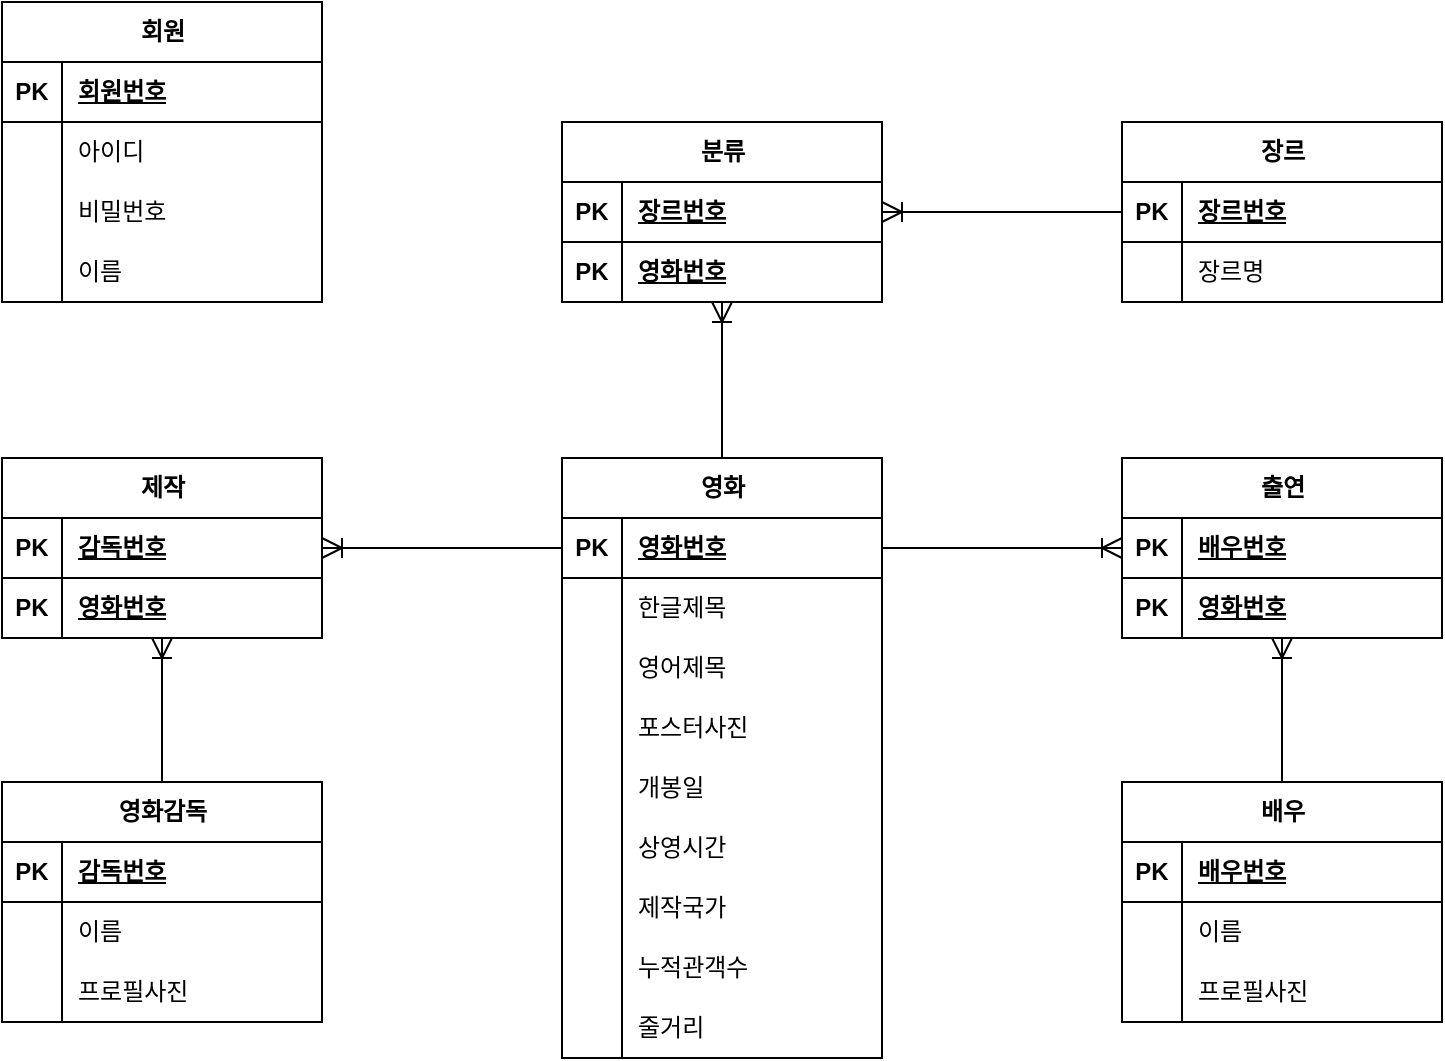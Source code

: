 <mxfile version="24.5.5" type="device" pages="2">
  <diagram id="R2lEEEUBdFMjLlhIrx00" name="Page-1">
    <mxGraphModel dx="838" dy="1966" grid="1" gridSize="10" guides="1" tooltips="1" connect="1" arrows="1" fold="1" page="1" pageScale="1" pageWidth="850" pageHeight="1100" math="0" shadow="0" extFonts="Permanent Marker^https://fonts.googleapis.com/css?family=Permanent+Marker">
      <root>
        <mxCell id="0" />
        <mxCell id="1" parent="0" />
        <mxCell id="YJxtZMr2XrXdFpJPMFJq-6" value="영화" style="shape=table;startSize=30;container=1;collapsible=1;childLayout=tableLayout;fixedRows=1;rowLines=0;fontStyle=1;align=center;resizeLast=1;html=1;" parent="1" vertex="1">
          <mxGeometry x="320" y="78" width="160" height="300" as="geometry" />
        </mxCell>
        <mxCell id="YJxtZMr2XrXdFpJPMFJq-7" value="" style="shape=tableRow;horizontal=0;startSize=0;swimlaneHead=0;swimlaneBody=0;fillColor=none;collapsible=0;dropTarget=0;points=[[0,0.5],[1,0.5]];portConstraint=eastwest;top=0;left=0;right=0;bottom=1;" parent="YJxtZMr2XrXdFpJPMFJq-6" vertex="1">
          <mxGeometry y="30" width="160" height="30" as="geometry" />
        </mxCell>
        <mxCell id="YJxtZMr2XrXdFpJPMFJq-8" value="PK" style="shape=partialRectangle;connectable=0;fillColor=none;top=0;left=0;bottom=0;right=0;fontStyle=1;overflow=hidden;whiteSpace=wrap;html=1;" parent="YJxtZMr2XrXdFpJPMFJq-7" vertex="1">
          <mxGeometry width="30" height="30" as="geometry">
            <mxRectangle width="30" height="30" as="alternateBounds" />
          </mxGeometry>
        </mxCell>
        <mxCell id="YJxtZMr2XrXdFpJPMFJq-9" value="영화번호" style="shape=partialRectangle;connectable=0;fillColor=none;top=0;left=0;bottom=0;right=0;align=left;spacingLeft=6;fontStyle=5;overflow=hidden;whiteSpace=wrap;html=1;" parent="YJxtZMr2XrXdFpJPMFJq-7" vertex="1">
          <mxGeometry x="30" width="130" height="30" as="geometry">
            <mxRectangle width="130" height="30" as="alternateBounds" />
          </mxGeometry>
        </mxCell>
        <mxCell id="YJxtZMr2XrXdFpJPMFJq-10" value="" style="shape=tableRow;horizontal=0;startSize=0;swimlaneHead=0;swimlaneBody=0;fillColor=none;collapsible=0;dropTarget=0;points=[[0,0.5],[1,0.5]];portConstraint=eastwest;top=0;left=0;right=0;bottom=0;" parent="YJxtZMr2XrXdFpJPMFJq-6" vertex="1">
          <mxGeometry y="60" width="160" height="30" as="geometry" />
        </mxCell>
        <mxCell id="YJxtZMr2XrXdFpJPMFJq-11" value="" style="shape=partialRectangle;connectable=0;fillColor=none;top=0;left=0;bottom=0;right=0;editable=1;overflow=hidden;whiteSpace=wrap;html=1;" parent="YJxtZMr2XrXdFpJPMFJq-10" vertex="1">
          <mxGeometry width="30" height="30" as="geometry">
            <mxRectangle width="30" height="30" as="alternateBounds" />
          </mxGeometry>
        </mxCell>
        <mxCell id="YJxtZMr2XrXdFpJPMFJq-12" value="한글제목" style="shape=partialRectangle;connectable=0;fillColor=none;top=0;left=0;bottom=0;right=0;align=left;spacingLeft=6;overflow=hidden;whiteSpace=wrap;html=1;" parent="YJxtZMr2XrXdFpJPMFJq-10" vertex="1">
          <mxGeometry x="30" width="130" height="30" as="geometry">
            <mxRectangle width="130" height="30" as="alternateBounds" />
          </mxGeometry>
        </mxCell>
        <mxCell id="YJxtZMr2XrXdFpJPMFJq-13" value="" style="shape=tableRow;horizontal=0;startSize=0;swimlaneHead=0;swimlaneBody=0;fillColor=none;collapsible=0;dropTarget=0;points=[[0,0.5],[1,0.5]];portConstraint=eastwest;top=0;left=0;right=0;bottom=0;" parent="YJxtZMr2XrXdFpJPMFJq-6" vertex="1">
          <mxGeometry y="90" width="160" height="30" as="geometry" />
        </mxCell>
        <mxCell id="YJxtZMr2XrXdFpJPMFJq-14" value="&lt;span style=&quot;white-space: pre;&quot;&gt;&#x9;&lt;/span&gt;" style="shape=partialRectangle;connectable=0;fillColor=none;top=0;left=0;bottom=0;right=0;editable=1;overflow=hidden;whiteSpace=wrap;html=1;" parent="YJxtZMr2XrXdFpJPMFJq-13" vertex="1">
          <mxGeometry width="30" height="30" as="geometry">
            <mxRectangle width="30" height="30" as="alternateBounds" />
          </mxGeometry>
        </mxCell>
        <mxCell id="YJxtZMr2XrXdFpJPMFJq-15" value="영어제목" style="shape=partialRectangle;connectable=0;fillColor=none;top=0;left=0;bottom=0;right=0;align=left;spacingLeft=6;overflow=hidden;whiteSpace=wrap;html=1;" parent="YJxtZMr2XrXdFpJPMFJq-13" vertex="1">
          <mxGeometry x="30" width="130" height="30" as="geometry">
            <mxRectangle width="130" height="30" as="alternateBounds" />
          </mxGeometry>
        </mxCell>
        <mxCell id="YJxtZMr2XrXdFpJPMFJq-16" value="" style="shape=tableRow;horizontal=0;startSize=0;swimlaneHead=0;swimlaneBody=0;fillColor=none;collapsible=0;dropTarget=0;points=[[0,0.5],[1,0.5]];portConstraint=eastwest;top=0;left=0;right=0;bottom=0;" parent="YJxtZMr2XrXdFpJPMFJq-6" vertex="1">
          <mxGeometry y="120" width="160" height="30" as="geometry" />
        </mxCell>
        <mxCell id="YJxtZMr2XrXdFpJPMFJq-17" value="" style="shape=partialRectangle;connectable=0;fillColor=none;top=0;left=0;bottom=0;right=0;editable=1;overflow=hidden;whiteSpace=wrap;html=1;" parent="YJxtZMr2XrXdFpJPMFJq-16" vertex="1">
          <mxGeometry width="30" height="30" as="geometry">
            <mxRectangle width="30" height="30" as="alternateBounds" />
          </mxGeometry>
        </mxCell>
        <mxCell id="YJxtZMr2XrXdFpJPMFJq-18" value="포스터사진" style="shape=partialRectangle;connectable=0;fillColor=none;top=0;left=0;bottom=0;right=0;align=left;spacingLeft=6;overflow=hidden;whiteSpace=wrap;html=1;" parent="YJxtZMr2XrXdFpJPMFJq-16" vertex="1">
          <mxGeometry x="30" width="130" height="30" as="geometry">
            <mxRectangle width="130" height="30" as="alternateBounds" />
          </mxGeometry>
        </mxCell>
        <mxCell id="YJxtZMr2XrXdFpJPMFJq-37" value="" style="shape=tableRow;horizontal=0;startSize=0;swimlaneHead=0;swimlaneBody=0;fillColor=none;collapsible=0;dropTarget=0;points=[[0,0.5],[1,0.5]];portConstraint=eastwest;top=0;left=0;right=0;bottom=0;" parent="YJxtZMr2XrXdFpJPMFJq-6" vertex="1">
          <mxGeometry y="150" width="160" height="30" as="geometry" />
        </mxCell>
        <mxCell id="YJxtZMr2XrXdFpJPMFJq-38" value="" style="shape=partialRectangle;connectable=0;fillColor=none;top=0;left=0;bottom=0;right=0;editable=1;overflow=hidden;whiteSpace=wrap;html=1;" parent="YJxtZMr2XrXdFpJPMFJq-37" vertex="1">
          <mxGeometry width="30" height="30" as="geometry">
            <mxRectangle width="30" height="30" as="alternateBounds" />
          </mxGeometry>
        </mxCell>
        <mxCell id="YJxtZMr2XrXdFpJPMFJq-39" value="개봉일" style="shape=partialRectangle;connectable=0;fillColor=none;top=0;left=0;bottom=0;right=0;align=left;spacingLeft=6;overflow=hidden;whiteSpace=wrap;html=1;" parent="YJxtZMr2XrXdFpJPMFJq-37" vertex="1">
          <mxGeometry x="30" width="130" height="30" as="geometry">
            <mxRectangle width="130" height="30" as="alternateBounds" />
          </mxGeometry>
        </mxCell>
        <mxCell id="YJxtZMr2XrXdFpJPMFJq-40" value="" style="shape=tableRow;horizontal=0;startSize=0;swimlaneHead=0;swimlaneBody=0;fillColor=none;collapsible=0;dropTarget=0;points=[[0,0.5],[1,0.5]];portConstraint=eastwest;top=0;left=0;right=0;bottom=0;" parent="YJxtZMr2XrXdFpJPMFJq-6" vertex="1">
          <mxGeometry y="180" width="160" height="30" as="geometry" />
        </mxCell>
        <mxCell id="YJxtZMr2XrXdFpJPMFJq-41" value="" style="shape=partialRectangle;connectable=0;fillColor=none;top=0;left=0;bottom=0;right=0;editable=1;overflow=hidden;whiteSpace=wrap;html=1;" parent="YJxtZMr2XrXdFpJPMFJq-40" vertex="1">
          <mxGeometry width="30" height="30" as="geometry">
            <mxRectangle width="30" height="30" as="alternateBounds" />
          </mxGeometry>
        </mxCell>
        <mxCell id="YJxtZMr2XrXdFpJPMFJq-42" value="상영시간" style="shape=partialRectangle;connectable=0;fillColor=none;top=0;left=0;bottom=0;right=0;align=left;spacingLeft=6;overflow=hidden;whiteSpace=wrap;html=1;" parent="YJxtZMr2XrXdFpJPMFJq-40" vertex="1">
          <mxGeometry x="30" width="130" height="30" as="geometry">
            <mxRectangle width="130" height="30" as="alternateBounds" />
          </mxGeometry>
        </mxCell>
        <mxCell id="YJxtZMr2XrXdFpJPMFJq-43" value="" style="shape=tableRow;horizontal=0;startSize=0;swimlaneHead=0;swimlaneBody=0;fillColor=none;collapsible=0;dropTarget=0;points=[[0,0.5],[1,0.5]];portConstraint=eastwest;top=0;left=0;right=0;bottom=0;" parent="YJxtZMr2XrXdFpJPMFJq-6" vertex="1">
          <mxGeometry y="210" width="160" height="30" as="geometry" />
        </mxCell>
        <mxCell id="YJxtZMr2XrXdFpJPMFJq-44" value="" style="shape=partialRectangle;connectable=0;fillColor=none;top=0;left=0;bottom=0;right=0;editable=1;overflow=hidden;whiteSpace=wrap;html=1;" parent="YJxtZMr2XrXdFpJPMFJq-43" vertex="1">
          <mxGeometry width="30" height="30" as="geometry">
            <mxRectangle width="30" height="30" as="alternateBounds" />
          </mxGeometry>
        </mxCell>
        <mxCell id="YJxtZMr2XrXdFpJPMFJq-45" value="제작국가" style="shape=partialRectangle;connectable=0;fillColor=none;top=0;left=0;bottom=0;right=0;align=left;spacingLeft=6;overflow=hidden;whiteSpace=wrap;html=1;" parent="YJxtZMr2XrXdFpJPMFJq-43" vertex="1">
          <mxGeometry x="30" width="130" height="30" as="geometry">
            <mxRectangle width="130" height="30" as="alternateBounds" />
          </mxGeometry>
        </mxCell>
        <mxCell id="YJxtZMr2XrXdFpJPMFJq-46" value="" style="shape=tableRow;horizontal=0;startSize=0;swimlaneHead=0;swimlaneBody=0;fillColor=none;collapsible=0;dropTarget=0;points=[[0,0.5],[1,0.5]];portConstraint=eastwest;top=0;left=0;right=0;bottom=0;" parent="YJxtZMr2XrXdFpJPMFJq-6" vertex="1">
          <mxGeometry y="240" width="160" height="30" as="geometry" />
        </mxCell>
        <mxCell id="YJxtZMr2XrXdFpJPMFJq-47" value="" style="shape=partialRectangle;connectable=0;fillColor=none;top=0;left=0;bottom=0;right=0;editable=1;overflow=hidden;whiteSpace=wrap;html=1;" parent="YJxtZMr2XrXdFpJPMFJq-46" vertex="1">
          <mxGeometry width="30" height="30" as="geometry">
            <mxRectangle width="30" height="30" as="alternateBounds" />
          </mxGeometry>
        </mxCell>
        <mxCell id="YJxtZMr2XrXdFpJPMFJq-48" value="누적관객수" style="shape=partialRectangle;connectable=0;fillColor=none;top=0;left=0;bottom=0;right=0;align=left;spacingLeft=6;overflow=hidden;whiteSpace=wrap;html=1;" parent="YJxtZMr2XrXdFpJPMFJq-46" vertex="1">
          <mxGeometry x="30" width="130" height="30" as="geometry">
            <mxRectangle width="130" height="30" as="alternateBounds" />
          </mxGeometry>
        </mxCell>
        <mxCell id="YJxtZMr2XrXdFpJPMFJq-49" value="" style="shape=tableRow;horizontal=0;startSize=0;swimlaneHead=0;swimlaneBody=0;fillColor=none;collapsible=0;dropTarget=0;points=[[0,0.5],[1,0.5]];portConstraint=eastwest;top=0;left=0;right=0;bottom=0;" parent="YJxtZMr2XrXdFpJPMFJq-6" vertex="1">
          <mxGeometry y="270" width="160" height="30" as="geometry" />
        </mxCell>
        <mxCell id="YJxtZMr2XrXdFpJPMFJq-50" value="" style="shape=partialRectangle;connectable=0;fillColor=none;top=0;left=0;bottom=0;right=0;editable=1;overflow=hidden;whiteSpace=wrap;html=1;" parent="YJxtZMr2XrXdFpJPMFJq-49" vertex="1">
          <mxGeometry width="30" height="30" as="geometry">
            <mxRectangle width="30" height="30" as="alternateBounds" />
          </mxGeometry>
        </mxCell>
        <mxCell id="YJxtZMr2XrXdFpJPMFJq-51" value="줄거리" style="shape=partialRectangle;connectable=0;fillColor=none;top=0;left=0;bottom=0;right=0;align=left;spacingLeft=6;overflow=hidden;whiteSpace=wrap;html=1;" parent="YJxtZMr2XrXdFpJPMFJq-49" vertex="1">
          <mxGeometry x="30" width="130" height="30" as="geometry">
            <mxRectangle width="130" height="30" as="alternateBounds" />
          </mxGeometry>
        </mxCell>
        <mxCell id="YJxtZMr2XrXdFpJPMFJq-52" value="배우" style="shape=table;startSize=30;container=1;collapsible=1;childLayout=tableLayout;fixedRows=1;rowLines=0;fontStyle=1;align=center;resizeLast=1;html=1;" parent="1" vertex="1">
          <mxGeometry x="600" y="240" width="160" height="120" as="geometry" />
        </mxCell>
        <mxCell id="YJxtZMr2XrXdFpJPMFJq-53" value="" style="shape=tableRow;horizontal=0;startSize=0;swimlaneHead=0;swimlaneBody=0;fillColor=none;collapsible=0;dropTarget=0;points=[[0,0.5],[1,0.5]];portConstraint=eastwest;top=0;left=0;right=0;bottom=1;" parent="YJxtZMr2XrXdFpJPMFJq-52" vertex="1">
          <mxGeometry y="30" width="160" height="30" as="geometry" />
        </mxCell>
        <mxCell id="YJxtZMr2XrXdFpJPMFJq-54" value="PK" style="shape=partialRectangle;connectable=0;fillColor=none;top=0;left=0;bottom=0;right=0;fontStyle=1;overflow=hidden;whiteSpace=wrap;html=1;" parent="YJxtZMr2XrXdFpJPMFJq-53" vertex="1">
          <mxGeometry width="30" height="30" as="geometry">
            <mxRectangle width="30" height="30" as="alternateBounds" />
          </mxGeometry>
        </mxCell>
        <mxCell id="YJxtZMr2XrXdFpJPMFJq-55" value="배우번호" style="shape=partialRectangle;connectable=0;fillColor=none;top=0;left=0;bottom=0;right=0;align=left;spacingLeft=6;fontStyle=5;overflow=hidden;whiteSpace=wrap;html=1;" parent="YJxtZMr2XrXdFpJPMFJq-53" vertex="1">
          <mxGeometry x="30" width="130" height="30" as="geometry">
            <mxRectangle width="130" height="30" as="alternateBounds" />
          </mxGeometry>
        </mxCell>
        <mxCell id="YJxtZMr2XrXdFpJPMFJq-56" value="" style="shape=tableRow;horizontal=0;startSize=0;swimlaneHead=0;swimlaneBody=0;fillColor=none;collapsible=0;dropTarget=0;points=[[0,0.5],[1,0.5]];portConstraint=eastwest;top=0;left=0;right=0;bottom=0;" parent="YJxtZMr2XrXdFpJPMFJq-52" vertex="1">
          <mxGeometry y="60" width="160" height="30" as="geometry" />
        </mxCell>
        <mxCell id="YJxtZMr2XrXdFpJPMFJq-57" value="" style="shape=partialRectangle;connectable=0;fillColor=none;top=0;left=0;bottom=0;right=0;editable=1;overflow=hidden;whiteSpace=wrap;html=1;" parent="YJxtZMr2XrXdFpJPMFJq-56" vertex="1">
          <mxGeometry width="30" height="30" as="geometry">
            <mxRectangle width="30" height="30" as="alternateBounds" />
          </mxGeometry>
        </mxCell>
        <mxCell id="YJxtZMr2XrXdFpJPMFJq-58" value="이름" style="shape=partialRectangle;connectable=0;fillColor=none;top=0;left=0;bottom=0;right=0;align=left;spacingLeft=6;overflow=hidden;whiteSpace=wrap;html=1;" parent="YJxtZMr2XrXdFpJPMFJq-56" vertex="1">
          <mxGeometry x="30" width="130" height="30" as="geometry">
            <mxRectangle width="130" height="30" as="alternateBounds" />
          </mxGeometry>
        </mxCell>
        <mxCell id="YJxtZMr2XrXdFpJPMFJq-59" value="" style="shape=tableRow;horizontal=0;startSize=0;swimlaneHead=0;swimlaneBody=0;fillColor=none;collapsible=0;dropTarget=0;points=[[0,0.5],[1,0.5]];portConstraint=eastwest;top=0;left=0;right=0;bottom=0;" parent="YJxtZMr2XrXdFpJPMFJq-52" vertex="1">
          <mxGeometry y="90" width="160" height="30" as="geometry" />
        </mxCell>
        <mxCell id="YJxtZMr2XrXdFpJPMFJq-60" value="" style="shape=partialRectangle;connectable=0;fillColor=none;top=0;left=0;bottom=0;right=0;editable=1;overflow=hidden;whiteSpace=wrap;html=1;" parent="YJxtZMr2XrXdFpJPMFJq-59" vertex="1">
          <mxGeometry width="30" height="30" as="geometry">
            <mxRectangle width="30" height="30" as="alternateBounds" />
          </mxGeometry>
        </mxCell>
        <mxCell id="YJxtZMr2XrXdFpJPMFJq-61" value="프로필사진" style="shape=partialRectangle;connectable=0;fillColor=none;top=0;left=0;bottom=0;right=0;align=left;spacingLeft=6;overflow=hidden;whiteSpace=wrap;html=1;" parent="YJxtZMr2XrXdFpJPMFJq-59" vertex="1">
          <mxGeometry x="30" width="130" height="30" as="geometry">
            <mxRectangle width="130" height="30" as="alternateBounds" />
          </mxGeometry>
        </mxCell>
        <mxCell id="YJxtZMr2XrXdFpJPMFJq-65" value="영화감독" style="shape=table;startSize=30;container=1;collapsible=1;childLayout=tableLayout;fixedRows=1;rowLines=0;fontStyle=1;align=center;resizeLast=1;html=1;" parent="1" vertex="1">
          <mxGeometry x="40" y="240" width="160" height="120" as="geometry" />
        </mxCell>
        <mxCell id="YJxtZMr2XrXdFpJPMFJq-66" value="" style="shape=tableRow;horizontal=0;startSize=0;swimlaneHead=0;swimlaneBody=0;fillColor=none;collapsible=0;dropTarget=0;points=[[0,0.5],[1,0.5]];portConstraint=eastwest;top=0;left=0;right=0;bottom=1;" parent="YJxtZMr2XrXdFpJPMFJq-65" vertex="1">
          <mxGeometry y="30" width="160" height="30" as="geometry" />
        </mxCell>
        <mxCell id="YJxtZMr2XrXdFpJPMFJq-67" value="PK" style="shape=partialRectangle;connectable=0;fillColor=none;top=0;left=0;bottom=0;right=0;fontStyle=1;overflow=hidden;whiteSpace=wrap;html=1;" parent="YJxtZMr2XrXdFpJPMFJq-66" vertex="1">
          <mxGeometry width="30" height="30" as="geometry">
            <mxRectangle width="30" height="30" as="alternateBounds" />
          </mxGeometry>
        </mxCell>
        <mxCell id="YJxtZMr2XrXdFpJPMFJq-68" value="감독번호" style="shape=partialRectangle;connectable=0;fillColor=none;top=0;left=0;bottom=0;right=0;align=left;spacingLeft=6;fontStyle=5;overflow=hidden;whiteSpace=wrap;html=1;" parent="YJxtZMr2XrXdFpJPMFJq-66" vertex="1">
          <mxGeometry x="30" width="130" height="30" as="geometry">
            <mxRectangle width="130" height="30" as="alternateBounds" />
          </mxGeometry>
        </mxCell>
        <mxCell id="YJxtZMr2XrXdFpJPMFJq-69" value="" style="shape=tableRow;horizontal=0;startSize=0;swimlaneHead=0;swimlaneBody=0;fillColor=none;collapsible=0;dropTarget=0;points=[[0,0.5],[1,0.5]];portConstraint=eastwest;top=0;left=0;right=0;bottom=0;" parent="YJxtZMr2XrXdFpJPMFJq-65" vertex="1">
          <mxGeometry y="60" width="160" height="30" as="geometry" />
        </mxCell>
        <mxCell id="YJxtZMr2XrXdFpJPMFJq-70" value="" style="shape=partialRectangle;connectable=0;fillColor=none;top=0;left=0;bottom=0;right=0;editable=1;overflow=hidden;whiteSpace=wrap;html=1;" parent="YJxtZMr2XrXdFpJPMFJq-69" vertex="1">
          <mxGeometry width="30" height="30" as="geometry">
            <mxRectangle width="30" height="30" as="alternateBounds" />
          </mxGeometry>
        </mxCell>
        <mxCell id="YJxtZMr2XrXdFpJPMFJq-71" value="이름" style="shape=partialRectangle;connectable=0;fillColor=none;top=0;left=0;bottom=0;right=0;align=left;spacingLeft=6;overflow=hidden;whiteSpace=wrap;html=1;" parent="YJxtZMr2XrXdFpJPMFJq-69" vertex="1">
          <mxGeometry x="30" width="130" height="30" as="geometry">
            <mxRectangle width="130" height="30" as="alternateBounds" />
          </mxGeometry>
        </mxCell>
        <mxCell id="YJxtZMr2XrXdFpJPMFJq-72" value="" style="shape=tableRow;horizontal=0;startSize=0;swimlaneHead=0;swimlaneBody=0;fillColor=none;collapsible=0;dropTarget=0;points=[[0,0.5],[1,0.5]];portConstraint=eastwest;top=0;left=0;right=0;bottom=0;" parent="YJxtZMr2XrXdFpJPMFJq-65" vertex="1">
          <mxGeometry y="90" width="160" height="30" as="geometry" />
        </mxCell>
        <mxCell id="YJxtZMr2XrXdFpJPMFJq-73" value="" style="shape=partialRectangle;connectable=0;fillColor=none;top=0;left=0;bottom=0;right=0;editable=1;overflow=hidden;whiteSpace=wrap;html=1;" parent="YJxtZMr2XrXdFpJPMFJq-72" vertex="1">
          <mxGeometry width="30" height="30" as="geometry">
            <mxRectangle width="30" height="30" as="alternateBounds" />
          </mxGeometry>
        </mxCell>
        <mxCell id="YJxtZMr2XrXdFpJPMFJq-74" value="프로필사진" style="shape=partialRectangle;connectable=0;fillColor=none;top=0;left=0;bottom=0;right=0;align=left;spacingLeft=6;overflow=hidden;whiteSpace=wrap;html=1;" parent="YJxtZMr2XrXdFpJPMFJq-72" vertex="1">
          <mxGeometry x="30" width="130" height="30" as="geometry">
            <mxRectangle width="130" height="30" as="alternateBounds" />
          </mxGeometry>
        </mxCell>
        <mxCell id="YJxtZMr2XrXdFpJPMFJq-78" value="회원" style="shape=table;startSize=30;container=1;collapsible=1;childLayout=tableLayout;fixedRows=1;rowLines=0;fontStyle=1;align=center;resizeLast=1;html=1;" parent="1" vertex="1">
          <mxGeometry x="40" y="-150" width="160" height="150" as="geometry" />
        </mxCell>
        <mxCell id="YJxtZMr2XrXdFpJPMFJq-79" value="" style="shape=tableRow;horizontal=0;startSize=0;swimlaneHead=0;swimlaneBody=0;fillColor=none;collapsible=0;dropTarget=0;points=[[0,0.5],[1,0.5]];portConstraint=eastwest;top=0;left=0;right=0;bottom=1;" parent="YJxtZMr2XrXdFpJPMFJq-78" vertex="1">
          <mxGeometry y="30" width="160" height="30" as="geometry" />
        </mxCell>
        <mxCell id="YJxtZMr2XrXdFpJPMFJq-80" value="PK" style="shape=partialRectangle;connectable=0;fillColor=none;top=0;left=0;bottom=0;right=0;fontStyle=1;overflow=hidden;whiteSpace=wrap;html=1;" parent="YJxtZMr2XrXdFpJPMFJq-79" vertex="1">
          <mxGeometry width="30" height="30" as="geometry">
            <mxRectangle width="30" height="30" as="alternateBounds" />
          </mxGeometry>
        </mxCell>
        <mxCell id="YJxtZMr2XrXdFpJPMFJq-81" value="회원번호" style="shape=partialRectangle;connectable=0;fillColor=none;top=0;left=0;bottom=0;right=0;align=left;spacingLeft=6;fontStyle=5;overflow=hidden;whiteSpace=wrap;html=1;" parent="YJxtZMr2XrXdFpJPMFJq-79" vertex="1">
          <mxGeometry x="30" width="130" height="30" as="geometry">
            <mxRectangle width="130" height="30" as="alternateBounds" />
          </mxGeometry>
        </mxCell>
        <mxCell id="YJxtZMr2XrXdFpJPMFJq-82" value="" style="shape=tableRow;horizontal=0;startSize=0;swimlaneHead=0;swimlaneBody=0;fillColor=none;collapsible=0;dropTarget=0;points=[[0,0.5],[1,0.5]];portConstraint=eastwest;top=0;left=0;right=0;bottom=0;" parent="YJxtZMr2XrXdFpJPMFJq-78" vertex="1">
          <mxGeometry y="60" width="160" height="30" as="geometry" />
        </mxCell>
        <mxCell id="YJxtZMr2XrXdFpJPMFJq-83" value="" style="shape=partialRectangle;connectable=0;fillColor=none;top=0;left=0;bottom=0;right=0;editable=1;overflow=hidden;whiteSpace=wrap;html=1;" parent="YJxtZMr2XrXdFpJPMFJq-82" vertex="1">
          <mxGeometry width="30" height="30" as="geometry">
            <mxRectangle width="30" height="30" as="alternateBounds" />
          </mxGeometry>
        </mxCell>
        <mxCell id="YJxtZMr2XrXdFpJPMFJq-84" value="아이디" style="shape=partialRectangle;connectable=0;fillColor=none;top=0;left=0;bottom=0;right=0;align=left;spacingLeft=6;overflow=hidden;whiteSpace=wrap;html=1;" parent="YJxtZMr2XrXdFpJPMFJq-82" vertex="1">
          <mxGeometry x="30" width="130" height="30" as="geometry">
            <mxRectangle width="130" height="30" as="alternateBounds" />
          </mxGeometry>
        </mxCell>
        <mxCell id="YJxtZMr2XrXdFpJPMFJq-85" value="" style="shape=tableRow;horizontal=0;startSize=0;swimlaneHead=0;swimlaneBody=0;fillColor=none;collapsible=0;dropTarget=0;points=[[0,0.5],[1,0.5]];portConstraint=eastwest;top=0;left=0;right=0;bottom=0;" parent="YJxtZMr2XrXdFpJPMFJq-78" vertex="1">
          <mxGeometry y="90" width="160" height="30" as="geometry" />
        </mxCell>
        <mxCell id="YJxtZMr2XrXdFpJPMFJq-86" value="" style="shape=partialRectangle;connectable=0;fillColor=none;top=0;left=0;bottom=0;right=0;editable=1;overflow=hidden;whiteSpace=wrap;html=1;" parent="YJxtZMr2XrXdFpJPMFJq-85" vertex="1">
          <mxGeometry width="30" height="30" as="geometry">
            <mxRectangle width="30" height="30" as="alternateBounds" />
          </mxGeometry>
        </mxCell>
        <mxCell id="YJxtZMr2XrXdFpJPMFJq-87" value="비밀번호" style="shape=partialRectangle;connectable=0;fillColor=none;top=0;left=0;bottom=0;right=0;align=left;spacingLeft=6;overflow=hidden;whiteSpace=wrap;html=1;" parent="YJxtZMr2XrXdFpJPMFJq-85" vertex="1">
          <mxGeometry x="30" width="130" height="30" as="geometry">
            <mxRectangle width="130" height="30" as="alternateBounds" />
          </mxGeometry>
        </mxCell>
        <mxCell id="YJxtZMr2XrXdFpJPMFJq-88" value="" style="shape=tableRow;horizontal=0;startSize=0;swimlaneHead=0;swimlaneBody=0;fillColor=none;collapsible=0;dropTarget=0;points=[[0,0.5],[1,0.5]];portConstraint=eastwest;top=0;left=0;right=0;bottom=0;" parent="YJxtZMr2XrXdFpJPMFJq-78" vertex="1">
          <mxGeometry y="120" width="160" height="30" as="geometry" />
        </mxCell>
        <mxCell id="YJxtZMr2XrXdFpJPMFJq-89" value="" style="shape=partialRectangle;connectable=0;fillColor=none;top=0;left=0;bottom=0;right=0;editable=1;overflow=hidden;whiteSpace=wrap;html=1;" parent="YJxtZMr2XrXdFpJPMFJq-88" vertex="1">
          <mxGeometry width="30" height="30" as="geometry">
            <mxRectangle width="30" height="30" as="alternateBounds" />
          </mxGeometry>
        </mxCell>
        <mxCell id="YJxtZMr2XrXdFpJPMFJq-90" value="이름" style="shape=partialRectangle;connectable=0;fillColor=none;top=0;left=0;bottom=0;right=0;align=left;spacingLeft=6;overflow=hidden;whiteSpace=wrap;html=1;" parent="YJxtZMr2XrXdFpJPMFJq-88" vertex="1">
          <mxGeometry x="30" width="130" height="30" as="geometry">
            <mxRectangle width="130" height="30" as="alternateBounds" />
          </mxGeometry>
        </mxCell>
        <mxCell id="YJxtZMr2XrXdFpJPMFJq-92" value="제작" style="shape=table;startSize=30;container=1;collapsible=1;childLayout=tableLayout;fixedRows=1;rowLines=0;fontStyle=1;align=center;resizeLast=1;html=1;" parent="1" vertex="1">
          <mxGeometry x="40" y="78" width="160" height="90" as="geometry" />
        </mxCell>
        <mxCell id="YJxtZMr2XrXdFpJPMFJq-93" value="" style="shape=tableRow;horizontal=0;startSize=0;swimlaneHead=0;swimlaneBody=0;fillColor=none;collapsible=0;dropTarget=0;points=[[0,0.5],[1,0.5]];portConstraint=eastwest;top=0;left=0;right=0;bottom=1;" parent="YJxtZMr2XrXdFpJPMFJq-92" vertex="1">
          <mxGeometry y="30" width="160" height="30" as="geometry" />
        </mxCell>
        <mxCell id="YJxtZMr2XrXdFpJPMFJq-94" value="PK" style="shape=partialRectangle;connectable=0;fillColor=none;top=0;left=0;bottom=0;right=0;fontStyle=1;overflow=hidden;whiteSpace=wrap;html=1;" parent="YJxtZMr2XrXdFpJPMFJq-93" vertex="1">
          <mxGeometry width="30" height="30" as="geometry">
            <mxRectangle width="30" height="30" as="alternateBounds" />
          </mxGeometry>
        </mxCell>
        <mxCell id="YJxtZMr2XrXdFpJPMFJq-95" value="감독번호" style="shape=partialRectangle;connectable=0;fillColor=none;top=0;left=0;bottom=0;right=0;align=left;spacingLeft=6;fontStyle=5;overflow=hidden;whiteSpace=wrap;html=1;" parent="YJxtZMr2XrXdFpJPMFJq-93" vertex="1">
          <mxGeometry x="30" width="130" height="30" as="geometry">
            <mxRectangle width="130" height="30" as="alternateBounds" />
          </mxGeometry>
        </mxCell>
        <mxCell id="YJxtZMr2XrXdFpJPMFJq-108" value="" style="shape=tableRow;horizontal=0;startSize=0;swimlaneHead=0;swimlaneBody=0;fillColor=none;collapsible=0;dropTarget=0;points=[[0,0.5],[1,0.5]];portConstraint=eastwest;top=0;left=0;right=0;bottom=1;" parent="YJxtZMr2XrXdFpJPMFJq-92" vertex="1">
          <mxGeometry y="60" width="160" height="30" as="geometry" />
        </mxCell>
        <mxCell id="YJxtZMr2XrXdFpJPMFJq-109" value="PK" style="shape=partialRectangle;connectable=0;fillColor=none;top=0;left=0;bottom=0;right=0;fontStyle=1;overflow=hidden;whiteSpace=wrap;html=1;" parent="YJxtZMr2XrXdFpJPMFJq-108" vertex="1">
          <mxGeometry width="30" height="30" as="geometry">
            <mxRectangle width="30" height="30" as="alternateBounds" />
          </mxGeometry>
        </mxCell>
        <mxCell id="YJxtZMr2XrXdFpJPMFJq-110" value="영화번호" style="shape=partialRectangle;connectable=0;fillColor=none;top=0;left=0;bottom=0;right=0;align=left;spacingLeft=6;fontStyle=5;overflow=hidden;whiteSpace=wrap;html=1;" parent="YJxtZMr2XrXdFpJPMFJq-108" vertex="1">
          <mxGeometry x="30" width="130" height="30" as="geometry">
            <mxRectangle width="130" height="30" as="alternateBounds" />
          </mxGeometry>
        </mxCell>
        <mxCell id="YJxtZMr2XrXdFpJPMFJq-111" value="" style="fontSize=12;html=1;endArrow=ERoneToMany;rounded=0;startSize=8;endSize=8;" parent="1" source="YJxtZMr2XrXdFpJPMFJq-65" target="YJxtZMr2XrXdFpJPMFJq-92" edge="1">
          <mxGeometry width="100" height="100" relative="1" as="geometry">
            <mxPoint x="90" y="370" as="sourcePoint" />
            <mxPoint x="120" y="170" as="targetPoint" />
          </mxGeometry>
        </mxCell>
        <mxCell id="YJxtZMr2XrXdFpJPMFJq-113" value="" style="edgeStyle=entityRelationEdgeStyle;fontSize=12;html=1;endArrow=ERoneToMany;rounded=0;startSize=8;endSize=8;curved=1;exitX=1;exitY=0.5;exitDx=0;exitDy=0;entryX=0;entryY=0.5;entryDx=0;entryDy=0;" parent="1" source="YJxtZMr2XrXdFpJPMFJq-7" target="YJxtZMr2XrXdFpJPMFJq-118" edge="1">
          <mxGeometry width="100" height="100" relative="1" as="geometry">
            <mxPoint x="540" y="380" as="sourcePoint" />
            <mxPoint x="640" y="280" as="targetPoint" />
          </mxGeometry>
        </mxCell>
        <mxCell id="YJxtZMr2XrXdFpJPMFJq-117" value="출연" style="shape=table;startSize=30;container=1;collapsible=1;childLayout=tableLayout;fixedRows=1;rowLines=0;fontStyle=1;align=center;resizeLast=1;html=1;" parent="1" vertex="1">
          <mxGeometry x="600" y="78" width="160" height="90" as="geometry" />
        </mxCell>
        <mxCell id="YJxtZMr2XrXdFpJPMFJq-118" value="" style="shape=tableRow;horizontal=0;startSize=0;swimlaneHead=0;swimlaneBody=0;fillColor=none;collapsible=0;dropTarget=0;points=[[0,0.5],[1,0.5]];portConstraint=eastwest;top=0;left=0;right=0;bottom=1;" parent="YJxtZMr2XrXdFpJPMFJq-117" vertex="1">
          <mxGeometry y="30" width="160" height="30" as="geometry" />
        </mxCell>
        <mxCell id="YJxtZMr2XrXdFpJPMFJq-119" value="PK" style="shape=partialRectangle;connectable=0;fillColor=none;top=0;left=0;bottom=0;right=0;fontStyle=1;overflow=hidden;whiteSpace=wrap;html=1;" parent="YJxtZMr2XrXdFpJPMFJq-118" vertex="1">
          <mxGeometry width="30" height="30" as="geometry">
            <mxRectangle width="30" height="30" as="alternateBounds" />
          </mxGeometry>
        </mxCell>
        <mxCell id="YJxtZMr2XrXdFpJPMFJq-120" value="배우번호" style="shape=partialRectangle;connectable=0;fillColor=none;top=0;left=0;bottom=0;right=0;align=left;spacingLeft=6;fontStyle=5;overflow=hidden;whiteSpace=wrap;html=1;" parent="YJxtZMr2XrXdFpJPMFJq-118" vertex="1">
          <mxGeometry x="30" width="130" height="30" as="geometry">
            <mxRectangle width="130" height="30" as="alternateBounds" />
          </mxGeometry>
        </mxCell>
        <mxCell id="YJxtZMr2XrXdFpJPMFJq-121" value="" style="shape=tableRow;horizontal=0;startSize=0;swimlaneHead=0;swimlaneBody=0;fillColor=none;collapsible=0;dropTarget=0;points=[[0,0.5],[1,0.5]];portConstraint=eastwest;top=0;left=0;right=0;bottom=1;" parent="YJxtZMr2XrXdFpJPMFJq-117" vertex="1">
          <mxGeometry y="60" width="160" height="30" as="geometry" />
        </mxCell>
        <mxCell id="YJxtZMr2XrXdFpJPMFJq-122" value="PK" style="shape=partialRectangle;connectable=0;fillColor=none;top=0;left=0;bottom=0;right=0;fontStyle=1;overflow=hidden;whiteSpace=wrap;html=1;" parent="YJxtZMr2XrXdFpJPMFJq-121" vertex="1">
          <mxGeometry width="30" height="30" as="geometry">
            <mxRectangle width="30" height="30" as="alternateBounds" />
          </mxGeometry>
        </mxCell>
        <mxCell id="YJxtZMr2XrXdFpJPMFJq-123" value="영화번호" style="shape=partialRectangle;connectable=0;fillColor=none;top=0;left=0;bottom=0;right=0;align=left;spacingLeft=6;fontStyle=5;overflow=hidden;whiteSpace=wrap;html=1;" parent="YJxtZMr2XrXdFpJPMFJq-121" vertex="1">
          <mxGeometry x="30" width="130" height="30" as="geometry">
            <mxRectangle width="130" height="30" as="alternateBounds" />
          </mxGeometry>
        </mxCell>
        <mxCell id="YJxtZMr2XrXdFpJPMFJq-143" value="" style="fontSize=12;html=1;endArrow=ERoneToMany;rounded=0;startSize=8;endSize=8;" parent="1" source="YJxtZMr2XrXdFpJPMFJq-52" target="YJxtZMr2XrXdFpJPMFJq-117" edge="1">
          <mxGeometry width="100" height="100" relative="1" as="geometry">
            <mxPoint x="490" y="133" as="sourcePoint" />
            <mxPoint x="800" y="150" as="targetPoint" />
          </mxGeometry>
        </mxCell>
        <mxCell id="YJxtZMr2XrXdFpJPMFJq-144" value="" style="fontSize=12;html=1;endArrow=ERoneToMany;rounded=0;startSize=8;endSize=8;entryX=1;entryY=0.5;entryDx=0;entryDy=0;exitX=0;exitY=0.5;exitDx=0;exitDy=0;" parent="1" source="YJxtZMr2XrXdFpJPMFJq-7" target="YJxtZMr2XrXdFpJPMFJq-93" edge="1">
          <mxGeometry width="100" height="100" relative="1" as="geometry">
            <mxPoint x="280" y="410" as="sourcePoint" />
            <mxPoint x="240" y="180" as="targetPoint" />
          </mxGeometry>
        </mxCell>
        <mxCell id="iD96MJnRezmxIxUDzM7V-14" value="분류" style="shape=table;startSize=30;container=1;collapsible=1;childLayout=tableLayout;fixedRows=1;rowLines=0;fontStyle=1;align=center;resizeLast=1;html=1;" parent="1" vertex="1">
          <mxGeometry x="320" y="-90" width="160" height="90" as="geometry" />
        </mxCell>
        <mxCell id="iD96MJnRezmxIxUDzM7V-15" value="" style="shape=tableRow;horizontal=0;startSize=0;swimlaneHead=0;swimlaneBody=0;fillColor=none;collapsible=0;dropTarget=0;points=[[0,0.5],[1,0.5]];portConstraint=eastwest;top=0;left=0;right=0;bottom=1;" parent="iD96MJnRezmxIxUDzM7V-14" vertex="1">
          <mxGeometry y="30" width="160" height="30" as="geometry" />
        </mxCell>
        <mxCell id="iD96MJnRezmxIxUDzM7V-16" value="PK" style="shape=partialRectangle;connectable=0;fillColor=none;top=0;left=0;bottom=0;right=0;fontStyle=1;overflow=hidden;whiteSpace=wrap;html=1;" parent="iD96MJnRezmxIxUDzM7V-15" vertex="1">
          <mxGeometry width="30" height="30" as="geometry">
            <mxRectangle width="30" height="30" as="alternateBounds" />
          </mxGeometry>
        </mxCell>
        <mxCell id="iD96MJnRezmxIxUDzM7V-17" value="장르번호" style="shape=partialRectangle;connectable=0;fillColor=none;top=0;left=0;bottom=0;right=0;align=left;spacingLeft=6;fontStyle=5;overflow=hidden;whiteSpace=wrap;html=1;" parent="iD96MJnRezmxIxUDzM7V-15" vertex="1">
          <mxGeometry x="30" width="130" height="30" as="geometry">
            <mxRectangle width="130" height="30" as="alternateBounds" />
          </mxGeometry>
        </mxCell>
        <mxCell id="iD96MJnRezmxIxUDzM7V-18" value="" style="shape=tableRow;horizontal=0;startSize=0;swimlaneHead=0;swimlaneBody=0;fillColor=none;collapsible=0;dropTarget=0;points=[[0,0.5],[1,0.5]];portConstraint=eastwest;top=0;left=0;right=0;bottom=1;" parent="iD96MJnRezmxIxUDzM7V-14" vertex="1">
          <mxGeometry y="60" width="160" height="30" as="geometry" />
        </mxCell>
        <mxCell id="iD96MJnRezmxIxUDzM7V-19" value="PK" style="shape=partialRectangle;connectable=0;fillColor=none;top=0;left=0;bottom=0;right=0;fontStyle=1;overflow=hidden;whiteSpace=wrap;html=1;" parent="iD96MJnRezmxIxUDzM7V-18" vertex="1">
          <mxGeometry width="30" height="30" as="geometry">
            <mxRectangle width="30" height="30" as="alternateBounds" />
          </mxGeometry>
        </mxCell>
        <mxCell id="iD96MJnRezmxIxUDzM7V-20" value="영화번호" style="shape=partialRectangle;connectable=0;fillColor=none;top=0;left=0;bottom=0;right=0;align=left;spacingLeft=6;fontStyle=5;overflow=hidden;whiteSpace=wrap;html=1;" parent="iD96MJnRezmxIxUDzM7V-18" vertex="1">
          <mxGeometry x="30" width="130" height="30" as="geometry">
            <mxRectangle width="130" height="30" as="alternateBounds" />
          </mxGeometry>
        </mxCell>
        <mxCell id="iD96MJnRezmxIxUDzM7V-21" value="" style="fontSize=12;html=1;endArrow=ERoneToMany;rounded=0;startSize=8;endSize=8;exitX=0.5;exitY=0;exitDx=0;exitDy=0;" parent="1" source="YJxtZMr2XrXdFpJPMFJq-6" target="iD96MJnRezmxIxUDzM7V-14" edge="1">
          <mxGeometry width="100" height="100" relative="1" as="geometry">
            <mxPoint x="490" y="133" as="sourcePoint" />
            <mxPoint x="420" y="20" as="targetPoint" />
          </mxGeometry>
        </mxCell>
        <mxCell id="iD96MJnRezmxIxUDzM7V-22" value="" style="fontSize=12;html=1;endArrow=ERoneToMany;rounded=0;startSize=8;endSize=8;exitX=0;exitY=0.5;exitDx=0;exitDy=0;" parent="1" source="iD96MJnRezmxIxUDzM7V-30" target="iD96MJnRezmxIxUDzM7V-14" edge="1">
          <mxGeometry width="100" height="100" relative="1" as="geometry">
            <mxPoint x="600" y="-45" as="sourcePoint" />
            <mxPoint x="410" y="10" as="targetPoint" />
          </mxGeometry>
        </mxCell>
        <mxCell id="iD96MJnRezmxIxUDzM7V-29" value="장르" style="shape=table;startSize=30;container=1;collapsible=1;childLayout=tableLayout;fixedRows=1;rowLines=0;fontStyle=1;align=center;resizeLast=1;html=1;" parent="1" vertex="1">
          <mxGeometry x="600" y="-90" width="160" height="90" as="geometry" />
        </mxCell>
        <mxCell id="iD96MJnRezmxIxUDzM7V-30" value="" style="shape=tableRow;horizontal=0;startSize=0;swimlaneHead=0;swimlaneBody=0;fillColor=none;collapsible=0;dropTarget=0;points=[[0,0.5],[1,0.5]];portConstraint=eastwest;top=0;left=0;right=0;bottom=1;" parent="iD96MJnRezmxIxUDzM7V-29" vertex="1">
          <mxGeometry y="30" width="160" height="30" as="geometry" />
        </mxCell>
        <mxCell id="iD96MJnRezmxIxUDzM7V-31" value="PK" style="shape=partialRectangle;connectable=0;fillColor=none;top=0;left=0;bottom=0;right=0;fontStyle=1;overflow=hidden;whiteSpace=wrap;html=1;" parent="iD96MJnRezmxIxUDzM7V-30" vertex="1">
          <mxGeometry width="30" height="30" as="geometry">
            <mxRectangle width="30" height="30" as="alternateBounds" />
          </mxGeometry>
        </mxCell>
        <mxCell id="iD96MJnRezmxIxUDzM7V-32" value="장르번호" style="shape=partialRectangle;connectable=0;fillColor=none;top=0;left=0;bottom=0;right=0;align=left;spacingLeft=6;fontStyle=5;overflow=hidden;whiteSpace=wrap;html=1;" parent="iD96MJnRezmxIxUDzM7V-30" vertex="1">
          <mxGeometry x="30" width="130" height="30" as="geometry">
            <mxRectangle width="130" height="30" as="alternateBounds" />
          </mxGeometry>
        </mxCell>
        <mxCell id="iD96MJnRezmxIxUDzM7V-33" value="" style="shape=tableRow;horizontal=0;startSize=0;swimlaneHead=0;swimlaneBody=0;fillColor=none;collapsible=0;dropTarget=0;points=[[0,0.5],[1,0.5]];portConstraint=eastwest;top=0;left=0;right=0;bottom=0;" parent="iD96MJnRezmxIxUDzM7V-29" vertex="1">
          <mxGeometry y="60" width="160" height="30" as="geometry" />
        </mxCell>
        <mxCell id="iD96MJnRezmxIxUDzM7V-34" value="" style="shape=partialRectangle;connectable=0;fillColor=none;top=0;left=0;bottom=0;right=0;editable=1;overflow=hidden;whiteSpace=wrap;html=1;" parent="iD96MJnRezmxIxUDzM7V-33" vertex="1">
          <mxGeometry width="30" height="30" as="geometry">
            <mxRectangle width="30" height="30" as="alternateBounds" />
          </mxGeometry>
        </mxCell>
        <mxCell id="iD96MJnRezmxIxUDzM7V-35" value="장르명" style="shape=partialRectangle;connectable=0;fillColor=none;top=0;left=0;bottom=0;right=0;align=left;spacingLeft=6;overflow=hidden;whiteSpace=wrap;html=1;" parent="iD96MJnRezmxIxUDzM7V-33" vertex="1">
          <mxGeometry x="30" width="130" height="30" as="geometry">
            <mxRectangle width="130" height="30" as="alternateBounds" />
          </mxGeometry>
        </mxCell>
      </root>
    </mxGraphModel>
  </diagram>
  <diagram name="Page-1의 복사본" id="Zfe6lG-dZBOe8m-OPKMg">
    <mxGraphModel dx="838" dy="1966" grid="1" gridSize="10" guides="1" tooltips="1" connect="1" arrows="1" fold="1" page="1" pageScale="1" pageWidth="850" pageHeight="1100" math="0" shadow="0" extFonts="Permanent Marker^https://fonts.googleapis.com/css?family=Permanent+Marker">
      <root>
        <mxCell id="wO06zJqWH57NvArrXYbx-0" />
        <mxCell id="wO06zJqWH57NvArrXYbx-1" parent="wO06zJqWH57NvArrXYbx-0" />
        <mxCell id="wO06zJqWH57NvArrXYbx-2" value="영화" style="shape=table;startSize=30;container=1;collapsible=1;childLayout=tableLayout;fixedRows=1;rowLines=0;fontStyle=1;align=center;resizeLast=1;html=1;" vertex="1" parent="wO06zJqWH57NvArrXYbx-1">
          <mxGeometry x="320" y="78" width="160" height="330" as="geometry" />
        </mxCell>
        <mxCell id="wO06zJqWH57NvArrXYbx-3" value="" style="shape=tableRow;horizontal=0;startSize=0;swimlaneHead=0;swimlaneBody=0;fillColor=none;collapsible=0;dropTarget=0;points=[[0,0.5],[1,0.5]];portConstraint=eastwest;top=0;left=0;right=0;bottom=1;" vertex="1" parent="wO06zJqWH57NvArrXYbx-2">
          <mxGeometry y="30" width="160" height="30" as="geometry" />
        </mxCell>
        <mxCell id="wO06zJqWH57NvArrXYbx-4" value="PK" style="shape=partialRectangle;connectable=0;fillColor=none;top=0;left=0;bottom=0;right=0;fontStyle=1;overflow=hidden;whiteSpace=wrap;html=1;" vertex="1" parent="wO06zJqWH57NvArrXYbx-3">
          <mxGeometry width="30" height="30" as="geometry">
            <mxRectangle width="30" height="30" as="alternateBounds" />
          </mxGeometry>
        </mxCell>
        <mxCell id="wO06zJqWH57NvArrXYbx-5" value="영화번호" style="shape=partialRectangle;connectable=0;fillColor=none;top=0;left=0;bottom=0;right=0;align=left;spacingLeft=6;fontStyle=5;overflow=hidden;whiteSpace=wrap;html=1;" vertex="1" parent="wO06zJqWH57NvArrXYbx-3">
          <mxGeometry x="30" width="130" height="30" as="geometry">
            <mxRectangle width="130" height="30" as="alternateBounds" />
          </mxGeometry>
        </mxCell>
        <mxCell id="wO06zJqWH57NvArrXYbx-6" value="" style="shape=tableRow;horizontal=0;startSize=0;swimlaneHead=0;swimlaneBody=0;fillColor=none;collapsible=0;dropTarget=0;points=[[0,0.5],[1,0.5]];portConstraint=eastwest;top=0;left=0;right=0;bottom=0;" vertex="1" parent="wO06zJqWH57NvArrXYbx-2">
          <mxGeometry y="60" width="160" height="30" as="geometry" />
        </mxCell>
        <mxCell id="wO06zJqWH57NvArrXYbx-7" value="" style="shape=partialRectangle;connectable=0;fillColor=none;top=0;left=0;bottom=0;right=0;editable=1;overflow=hidden;whiteSpace=wrap;html=1;" vertex="1" parent="wO06zJqWH57NvArrXYbx-6">
          <mxGeometry width="30" height="30" as="geometry">
            <mxRectangle width="30" height="30" as="alternateBounds" />
          </mxGeometry>
        </mxCell>
        <mxCell id="wO06zJqWH57NvArrXYbx-8" value="한글제목" style="shape=partialRectangle;connectable=0;fillColor=none;top=0;left=0;bottom=0;right=0;align=left;spacingLeft=6;overflow=hidden;whiteSpace=wrap;html=1;" vertex="1" parent="wO06zJqWH57NvArrXYbx-6">
          <mxGeometry x="30" width="130" height="30" as="geometry">
            <mxRectangle width="130" height="30" as="alternateBounds" />
          </mxGeometry>
        </mxCell>
        <mxCell id="wO06zJqWH57NvArrXYbx-9" value="" style="shape=tableRow;horizontal=0;startSize=0;swimlaneHead=0;swimlaneBody=0;fillColor=none;collapsible=0;dropTarget=0;points=[[0,0.5],[1,0.5]];portConstraint=eastwest;top=0;left=0;right=0;bottom=0;" vertex="1" parent="wO06zJqWH57NvArrXYbx-2">
          <mxGeometry y="90" width="160" height="30" as="geometry" />
        </mxCell>
        <mxCell id="wO06zJqWH57NvArrXYbx-10" value="&lt;span style=&quot;white-space: pre;&quot;&gt;&#x9;&lt;/span&gt;" style="shape=partialRectangle;connectable=0;fillColor=none;top=0;left=0;bottom=0;right=0;editable=1;overflow=hidden;whiteSpace=wrap;html=1;" vertex="1" parent="wO06zJqWH57NvArrXYbx-9">
          <mxGeometry width="30" height="30" as="geometry">
            <mxRectangle width="30" height="30" as="alternateBounds" />
          </mxGeometry>
        </mxCell>
        <mxCell id="wO06zJqWH57NvArrXYbx-11" value="영어제목" style="shape=partialRectangle;connectable=0;fillColor=none;top=0;left=0;bottom=0;right=0;align=left;spacingLeft=6;overflow=hidden;whiteSpace=wrap;html=1;" vertex="1" parent="wO06zJqWH57NvArrXYbx-9">
          <mxGeometry x="30" width="130" height="30" as="geometry">
            <mxRectangle width="130" height="30" as="alternateBounds" />
          </mxGeometry>
        </mxCell>
        <mxCell id="wO06zJqWH57NvArrXYbx-12" value="" style="shape=tableRow;horizontal=0;startSize=0;swimlaneHead=0;swimlaneBody=0;fillColor=none;collapsible=0;dropTarget=0;points=[[0,0.5],[1,0.5]];portConstraint=eastwest;top=0;left=0;right=0;bottom=0;" vertex="1" parent="wO06zJqWH57NvArrXYbx-2">
          <mxGeometry y="120" width="160" height="30" as="geometry" />
        </mxCell>
        <mxCell id="wO06zJqWH57NvArrXYbx-13" value="" style="shape=partialRectangle;connectable=0;fillColor=none;top=0;left=0;bottom=0;right=0;editable=1;overflow=hidden;whiteSpace=wrap;html=1;" vertex="1" parent="wO06zJqWH57NvArrXYbx-12">
          <mxGeometry width="30" height="30" as="geometry">
            <mxRectangle width="30" height="30" as="alternateBounds" />
          </mxGeometry>
        </mxCell>
        <mxCell id="wO06zJqWH57NvArrXYbx-14" value="포스터사진" style="shape=partialRectangle;connectable=0;fillColor=none;top=0;left=0;bottom=0;right=0;align=left;spacingLeft=6;overflow=hidden;whiteSpace=wrap;html=1;" vertex="1" parent="wO06zJqWH57NvArrXYbx-12">
          <mxGeometry x="30" width="130" height="30" as="geometry">
            <mxRectangle width="130" height="30" as="alternateBounds" />
          </mxGeometry>
        </mxCell>
        <mxCell id="wO06zJqWH57NvArrXYbx-15" value="" style="shape=tableRow;horizontal=0;startSize=0;swimlaneHead=0;swimlaneBody=0;fillColor=none;collapsible=0;dropTarget=0;points=[[0,0.5],[1,0.5]];portConstraint=eastwest;top=0;left=0;right=0;bottom=0;" vertex="1" parent="wO06zJqWH57NvArrXYbx-2">
          <mxGeometry y="150" width="160" height="30" as="geometry" />
        </mxCell>
        <mxCell id="wO06zJqWH57NvArrXYbx-16" value="" style="shape=partialRectangle;connectable=0;fillColor=none;top=0;left=0;bottom=0;right=0;editable=1;overflow=hidden;whiteSpace=wrap;html=1;" vertex="1" parent="wO06zJqWH57NvArrXYbx-15">
          <mxGeometry width="30" height="30" as="geometry">
            <mxRectangle width="30" height="30" as="alternateBounds" />
          </mxGeometry>
        </mxCell>
        <mxCell id="wO06zJqWH57NvArrXYbx-17" value="개봉일" style="shape=partialRectangle;connectable=0;fillColor=none;top=0;left=0;bottom=0;right=0;align=left;spacingLeft=6;overflow=hidden;whiteSpace=wrap;html=1;" vertex="1" parent="wO06zJqWH57NvArrXYbx-15">
          <mxGeometry x="30" width="130" height="30" as="geometry">
            <mxRectangle width="130" height="30" as="alternateBounds" />
          </mxGeometry>
        </mxCell>
        <mxCell id="wO06zJqWH57NvArrXYbx-18" value="" style="shape=tableRow;horizontal=0;startSize=0;swimlaneHead=0;swimlaneBody=0;fillColor=none;collapsible=0;dropTarget=0;points=[[0,0.5],[1,0.5]];portConstraint=eastwest;top=0;left=0;right=0;bottom=0;" vertex="1" parent="wO06zJqWH57NvArrXYbx-2">
          <mxGeometry y="180" width="160" height="30" as="geometry" />
        </mxCell>
        <mxCell id="wO06zJqWH57NvArrXYbx-19" value="" style="shape=partialRectangle;connectable=0;fillColor=none;top=0;left=0;bottom=0;right=0;editable=1;overflow=hidden;whiteSpace=wrap;html=1;" vertex="1" parent="wO06zJqWH57NvArrXYbx-18">
          <mxGeometry width="30" height="30" as="geometry">
            <mxRectangle width="30" height="30" as="alternateBounds" />
          </mxGeometry>
        </mxCell>
        <mxCell id="wO06zJqWH57NvArrXYbx-20" value="상영시간" style="shape=partialRectangle;connectable=0;fillColor=none;top=0;left=0;bottom=0;right=0;align=left;spacingLeft=6;overflow=hidden;whiteSpace=wrap;html=1;" vertex="1" parent="wO06zJqWH57NvArrXYbx-18">
          <mxGeometry x="30" width="130" height="30" as="geometry">
            <mxRectangle width="130" height="30" as="alternateBounds" />
          </mxGeometry>
        </mxCell>
        <mxCell id="wO06zJqWH57NvArrXYbx-21" value="" style="shape=tableRow;horizontal=0;startSize=0;swimlaneHead=0;swimlaneBody=0;fillColor=none;collapsible=0;dropTarget=0;points=[[0,0.5],[1,0.5]];portConstraint=eastwest;top=0;left=0;right=0;bottom=0;" vertex="1" parent="wO06zJqWH57NvArrXYbx-2">
          <mxGeometry y="210" width="160" height="30" as="geometry" />
        </mxCell>
        <mxCell id="wO06zJqWH57NvArrXYbx-22" value="" style="shape=partialRectangle;connectable=0;fillColor=none;top=0;left=0;bottom=0;right=0;editable=1;overflow=hidden;whiteSpace=wrap;html=1;" vertex="1" parent="wO06zJqWH57NvArrXYbx-21">
          <mxGeometry width="30" height="30" as="geometry">
            <mxRectangle width="30" height="30" as="alternateBounds" />
          </mxGeometry>
        </mxCell>
        <mxCell id="wO06zJqWH57NvArrXYbx-23" value="제작국가" style="shape=partialRectangle;connectable=0;fillColor=none;top=0;left=0;bottom=0;right=0;align=left;spacingLeft=6;overflow=hidden;whiteSpace=wrap;html=1;" vertex="1" parent="wO06zJqWH57NvArrXYbx-21">
          <mxGeometry x="30" width="130" height="30" as="geometry">
            <mxRectangle width="130" height="30" as="alternateBounds" />
          </mxGeometry>
        </mxCell>
        <mxCell id="wO06zJqWH57NvArrXYbx-24" value="" style="shape=tableRow;horizontal=0;startSize=0;swimlaneHead=0;swimlaneBody=0;fillColor=none;collapsible=0;dropTarget=0;points=[[0,0.5],[1,0.5]];portConstraint=eastwest;top=0;left=0;right=0;bottom=0;" vertex="1" parent="wO06zJqWH57NvArrXYbx-2">
          <mxGeometry y="240" width="160" height="30" as="geometry" />
        </mxCell>
        <mxCell id="wO06zJqWH57NvArrXYbx-25" value="" style="shape=partialRectangle;connectable=0;fillColor=none;top=0;left=0;bottom=0;right=0;editable=1;overflow=hidden;whiteSpace=wrap;html=1;" vertex="1" parent="wO06zJqWH57NvArrXYbx-24">
          <mxGeometry width="30" height="30" as="geometry">
            <mxRectangle width="30" height="30" as="alternateBounds" />
          </mxGeometry>
        </mxCell>
        <mxCell id="wO06zJqWH57NvArrXYbx-26" value="누적관객수" style="shape=partialRectangle;connectable=0;fillColor=none;top=0;left=0;bottom=0;right=0;align=left;spacingLeft=6;overflow=hidden;whiteSpace=wrap;html=1;" vertex="1" parent="wO06zJqWH57NvArrXYbx-24">
          <mxGeometry x="30" width="130" height="30" as="geometry">
            <mxRectangle width="130" height="30" as="alternateBounds" />
          </mxGeometry>
        </mxCell>
        <mxCell id="wO06zJqWH57NvArrXYbx-27" value="" style="shape=tableRow;horizontal=0;startSize=0;swimlaneHead=0;swimlaneBody=0;fillColor=none;collapsible=0;dropTarget=0;points=[[0,0.5],[1,0.5]];portConstraint=eastwest;top=0;left=0;right=0;bottom=0;" vertex="1" parent="wO06zJqWH57NvArrXYbx-2">
          <mxGeometry y="270" width="160" height="30" as="geometry" />
        </mxCell>
        <mxCell id="wO06zJqWH57NvArrXYbx-28" value="" style="shape=partialRectangle;connectable=0;fillColor=none;top=0;left=0;bottom=0;right=0;editable=1;overflow=hidden;whiteSpace=wrap;html=1;" vertex="1" parent="wO06zJqWH57NvArrXYbx-27">
          <mxGeometry width="30" height="30" as="geometry">
            <mxRectangle width="30" height="30" as="alternateBounds" />
          </mxGeometry>
        </mxCell>
        <mxCell id="wO06zJqWH57NvArrXYbx-29" value="줄거리" style="shape=partialRectangle;connectable=0;fillColor=none;top=0;left=0;bottom=0;right=0;align=left;spacingLeft=6;overflow=hidden;whiteSpace=wrap;html=1;" vertex="1" parent="wO06zJqWH57NvArrXYbx-27">
          <mxGeometry x="30" width="130" height="30" as="geometry">
            <mxRectangle width="130" height="30" as="alternateBounds" />
          </mxGeometry>
        </mxCell>
        <mxCell id="LxVR8Ljh9Qp4nDM6gRcM-0" value="" style="shape=tableRow;horizontal=0;startSize=0;swimlaneHead=0;swimlaneBody=0;fillColor=none;collapsible=0;dropTarget=0;points=[[0,0.5],[1,0.5]];portConstraint=eastwest;top=0;left=0;right=0;bottom=0;" vertex="1" parent="wO06zJqWH57NvArrXYbx-2">
          <mxGeometry y="300" width="160" height="30" as="geometry" />
        </mxCell>
        <mxCell id="LxVR8Ljh9Qp4nDM6gRcM-1" value="" style="shape=partialRectangle;connectable=0;fillColor=none;top=0;left=0;bottom=0;right=0;editable=1;overflow=hidden;whiteSpace=wrap;html=1;" vertex="1" parent="LxVR8Ljh9Qp4nDM6gRcM-0">
          <mxGeometry width="30" height="30" as="geometry">
            <mxRectangle width="30" height="30" as="alternateBounds" />
          </mxGeometry>
        </mxCell>
        <mxCell id="LxVR8Ljh9Qp4nDM6gRcM-2" value="장르" style="shape=partialRectangle;connectable=0;fillColor=none;top=0;left=0;bottom=0;right=0;align=left;spacingLeft=6;overflow=hidden;whiteSpace=wrap;html=1;" vertex="1" parent="LxVR8Ljh9Qp4nDM6gRcM-0">
          <mxGeometry x="30" width="130" height="30" as="geometry">
            <mxRectangle width="130" height="30" as="alternateBounds" />
          </mxGeometry>
        </mxCell>
        <mxCell id="wO06zJqWH57NvArrXYbx-30" value="배우" style="shape=table;startSize=30;container=1;collapsible=1;childLayout=tableLayout;fixedRows=1;rowLines=0;fontStyle=1;align=center;resizeLast=1;html=1;" vertex="1" parent="wO06zJqWH57NvArrXYbx-1">
          <mxGeometry x="600" y="240" width="160" height="120" as="geometry" />
        </mxCell>
        <mxCell id="wO06zJqWH57NvArrXYbx-31" value="" style="shape=tableRow;horizontal=0;startSize=0;swimlaneHead=0;swimlaneBody=0;fillColor=none;collapsible=0;dropTarget=0;points=[[0,0.5],[1,0.5]];portConstraint=eastwest;top=0;left=0;right=0;bottom=1;" vertex="1" parent="wO06zJqWH57NvArrXYbx-30">
          <mxGeometry y="30" width="160" height="30" as="geometry" />
        </mxCell>
        <mxCell id="wO06zJqWH57NvArrXYbx-32" value="PK" style="shape=partialRectangle;connectable=0;fillColor=none;top=0;left=0;bottom=0;right=0;fontStyle=1;overflow=hidden;whiteSpace=wrap;html=1;" vertex="1" parent="wO06zJqWH57NvArrXYbx-31">
          <mxGeometry width="30" height="30" as="geometry">
            <mxRectangle width="30" height="30" as="alternateBounds" />
          </mxGeometry>
        </mxCell>
        <mxCell id="wO06zJqWH57NvArrXYbx-33" value="배우번호" style="shape=partialRectangle;connectable=0;fillColor=none;top=0;left=0;bottom=0;right=0;align=left;spacingLeft=6;fontStyle=5;overflow=hidden;whiteSpace=wrap;html=1;" vertex="1" parent="wO06zJqWH57NvArrXYbx-31">
          <mxGeometry x="30" width="130" height="30" as="geometry">
            <mxRectangle width="130" height="30" as="alternateBounds" />
          </mxGeometry>
        </mxCell>
        <mxCell id="wO06zJqWH57NvArrXYbx-34" value="" style="shape=tableRow;horizontal=0;startSize=0;swimlaneHead=0;swimlaneBody=0;fillColor=none;collapsible=0;dropTarget=0;points=[[0,0.5],[1,0.5]];portConstraint=eastwest;top=0;left=0;right=0;bottom=0;" vertex="1" parent="wO06zJqWH57NvArrXYbx-30">
          <mxGeometry y="60" width="160" height="30" as="geometry" />
        </mxCell>
        <mxCell id="wO06zJqWH57NvArrXYbx-35" value="" style="shape=partialRectangle;connectable=0;fillColor=none;top=0;left=0;bottom=0;right=0;editable=1;overflow=hidden;whiteSpace=wrap;html=1;" vertex="1" parent="wO06zJqWH57NvArrXYbx-34">
          <mxGeometry width="30" height="30" as="geometry">
            <mxRectangle width="30" height="30" as="alternateBounds" />
          </mxGeometry>
        </mxCell>
        <mxCell id="wO06zJqWH57NvArrXYbx-36" value="이름" style="shape=partialRectangle;connectable=0;fillColor=none;top=0;left=0;bottom=0;right=0;align=left;spacingLeft=6;overflow=hidden;whiteSpace=wrap;html=1;" vertex="1" parent="wO06zJqWH57NvArrXYbx-34">
          <mxGeometry x="30" width="130" height="30" as="geometry">
            <mxRectangle width="130" height="30" as="alternateBounds" />
          </mxGeometry>
        </mxCell>
        <mxCell id="wO06zJqWH57NvArrXYbx-37" value="" style="shape=tableRow;horizontal=0;startSize=0;swimlaneHead=0;swimlaneBody=0;fillColor=none;collapsible=0;dropTarget=0;points=[[0,0.5],[1,0.5]];portConstraint=eastwest;top=0;left=0;right=0;bottom=0;" vertex="1" parent="wO06zJqWH57NvArrXYbx-30">
          <mxGeometry y="90" width="160" height="30" as="geometry" />
        </mxCell>
        <mxCell id="wO06zJqWH57NvArrXYbx-38" value="" style="shape=partialRectangle;connectable=0;fillColor=none;top=0;left=0;bottom=0;right=0;editable=1;overflow=hidden;whiteSpace=wrap;html=1;" vertex="1" parent="wO06zJqWH57NvArrXYbx-37">
          <mxGeometry width="30" height="30" as="geometry">
            <mxRectangle width="30" height="30" as="alternateBounds" />
          </mxGeometry>
        </mxCell>
        <mxCell id="wO06zJqWH57NvArrXYbx-39" value="프로필사진" style="shape=partialRectangle;connectable=0;fillColor=none;top=0;left=0;bottom=0;right=0;align=left;spacingLeft=6;overflow=hidden;whiteSpace=wrap;html=1;" vertex="1" parent="wO06zJqWH57NvArrXYbx-37">
          <mxGeometry x="30" width="130" height="30" as="geometry">
            <mxRectangle width="130" height="30" as="alternateBounds" />
          </mxGeometry>
        </mxCell>
        <mxCell id="wO06zJqWH57NvArrXYbx-40" value="영화감독" style="shape=table;startSize=30;container=1;collapsible=1;childLayout=tableLayout;fixedRows=1;rowLines=0;fontStyle=1;align=center;resizeLast=1;html=1;" vertex="1" parent="wO06zJqWH57NvArrXYbx-1">
          <mxGeometry x="40" y="240" width="160" height="120" as="geometry" />
        </mxCell>
        <mxCell id="wO06zJqWH57NvArrXYbx-41" value="" style="shape=tableRow;horizontal=0;startSize=0;swimlaneHead=0;swimlaneBody=0;fillColor=none;collapsible=0;dropTarget=0;points=[[0,0.5],[1,0.5]];portConstraint=eastwest;top=0;left=0;right=0;bottom=1;" vertex="1" parent="wO06zJqWH57NvArrXYbx-40">
          <mxGeometry y="30" width="160" height="30" as="geometry" />
        </mxCell>
        <mxCell id="wO06zJqWH57NvArrXYbx-42" value="PK" style="shape=partialRectangle;connectable=0;fillColor=none;top=0;left=0;bottom=0;right=0;fontStyle=1;overflow=hidden;whiteSpace=wrap;html=1;" vertex="1" parent="wO06zJqWH57NvArrXYbx-41">
          <mxGeometry width="30" height="30" as="geometry">
            <mxRectangle width="30" height="30" as="alternateBounds" />
          </mxGeometry>
        </mxCell>
        <mxCell id="wO06zJqWH57NvArrXYbx-43" value="감독번호" style="shape=partialRectangle;connectable=0;fillColor=none;top=0;left=0;bottom=0;right=0;align=left;spacingLeft=6;fontStyle=5;overflow=hidden;whiteSpace=wrap;html=1;" vertex="1" parent="wO06zJqWH57NvArrXYbx-41">
          <mxGeometry x="30" width="130" height="30" as="geometry">
            <mxRectangle width="130" height="30" as="alternateBounds" />
          </mxGeometry>
        </mxCell>
        <mxCell id="wO06zJqWH57NvArrXYbx-44" value="" style="shape=tableRow;horizontal=0;startSize=0;swimlaneHead=0;swimlaneBody=0;fillColor=none;collapsible=0;dropTarget=0;points=[[0,0.5],[1,0.5]];portConstraint=eastwest;top=0;left=0;right=0;bottom=0;" vertex="1" parent="wO06zJqWH57NvArrXYbx-40">
          <mxGeometry y="60" width="160" height="30" as="geometry" />
        </mxCell>
        <mxCell id="wO06zJqWH57NvArrXYbx-45" value="" style="shape=partialRectangle;connectable=0;fillColor=none;top=0;left=0;bottom=0;right=0;editable=1;overflow=hidden;whiteSpace=wrap;html=1;" vertex="1" parent="wO06zJqWH57NvArrXYbx-44">
          <mxGeometry width="30" height="30" as="geometry">
            <mxRectangle width="30" height="30" as="alternateBounds" />
          </mxGeometry>
        </mxCell>
        <mxCell id="wO06zJqWH57NvArrXYbx-46" value="이름" style="shape=partialRectangle;connectable=0;fillColor=none;top=0;left=0;bottom=0;right=0;align=left;spacingLeft=6;overflow=hidden;whiteSpace=wrap;html=1;" vertex="1" parent="wO06zJqWH57NvArrXYbx-44">
          <mxGeometry x="30" width="130" height="30" as="geometry">
            <mxRectangle width="130" height="30" as="alternateBounds" />
          </mxGeometry>
        </mxCell>
        <mxCell id="wO06zJqWH57NvArrXYbx-47" value="" style="shape=tableRow;horizontal=0;startSize=0;swimlaneHead=0;swimlaneBody=0;fillColor=none;collapsible=0;dropTarget=0;points=[[0,0.5],[1,0.5]];portConstraint=eastwest;top=0;left=0;right=0;bottom=0;" vertex="1" parent="wO06zJqWH57NvArrXYbx-40">
          <mxGeometry y="90" width="160" height="30" as="geometry" />
        </mxCell>
        <mxCell id="wO06zJqWH57NvArrXYbx-48" value="" style="shape=partialRectangle;connectable=0;fillColor=none;top=0;left=0;bottom=0;right=0;editable=1;overflow=hidden;whiteSpace=wrap;html=1;" vertex="1" parent="wO06zJqWH57NvArrXYbx-47">
          <mxGeometry width="30" height="30" as="geometry">
            <mxRectangle width="30" height="30" as="alternateBounds" />
          </mxGeometry>
        </mxCell>
        <mxCell id="wO06zJqWH57NvArrXYbx-49" value="프로필사진" style="shape=partialRectangle;connectable=0;fillColor=none;top=0;left=0;bottom=0;right=0;align=left;spacingLeft=6;overflow=hidden;whiteSpace=wrap;html=1;" vertex="1" parent="wO06zJqWH57NvArrXYbx-47">
          <mxGeometry x="30" width="130" height="30" as="geometry">
            <mxRectangle width="130" height="30" as="alternateBounds" />
          </mxGeometry>
        </mxCell>
        <mxCell id="wO06zJqWH57NvArrXYbx-50" value="회원" style="shape=table;startSize=30;container=1;collapsible=1;childLayout=tableLayout;fixedRows=1;rowLines=0;fontStyle=1;align=center;resizeLast=1;html=1;" vertex="1" parent="wO06zJqWH57NvArrXYbx-1">
          <mxGeometry x="40" y="-150" width="160" height="150" as="geometry" />
        </mxCell>
        <mxCell id="wO06zJqWH57NvArrXYbx-51" value="" style="shape=tableRow;horizontal=0;startSize=0;swimlaneHead=0;swimlaneBody=0;fillColor=none;collapsible=0;dropTarget=0;points=[[0,0.5],[1,0.5]];portConstraint=eastwest;top=0;left=0;right=0;bottom=1;" vertex="1" parent="wO06zJqWH57NvArrXYbx-50">
          <mxGeometry y="30" width="160" height="30" as="geometry" />
        </mxCell>
        <mxCell id="wO06zJqWH57NvArrXYbx-52" value="PK" style="shape=partialRectangle;connectable=0;fillColor=none;top=0;left=0;bottom=0;right=0;fontStyle=1;overflow=hidden;whiteSpace=wrap;html=1;" vertex="1" parent="wO06zJqWH57NvArrXYbx-51">
          <mxGeometry width="30" height="30" as="geometry">
            <mxRectangle width="30" height="30" as="alternateBounds" />
          </mxGeometry>
        </mxCell>
        <mxCell id="wO06zJqWH57NvArrXYbx-53" value="회원번호" style="shape=partialRectangle;connectable=0;fillColor=none;top=0;left=0;bottom=0;right=0;align=left;spacingLeft=6;fontStyle=5;overflow=hidden;whiteSpace=wrap;html=1;" vertex="1" parent="wO06zJqWH57NvArrXYbx-51">
          <mxGeometry x="30" width="130" height="30" as="geometry">
            <mxRectangle width="130" height="30" as="alternateBounds" />
          </mxGeometry>
        </mxCell>
        <mxCell id="wO06zJqWH57NvArrXYbx-54" value="" style="shape=tableRow;horizontal=0;startSize=0;swimlaneHead=0;swimlaneBody=0;fillColor=none;collapsible=0;dropTarget=0;points=[[0,0.5],[1,0.5]];portConstraint=eastwest;top=0;left=0;right=0;bottom=0;" vertex="1" parent="wO06zJqWH57NvArrXYbx-50">
          <mxGeometry y="60" width="160" height="30" as="geometry" />
        </mxCell>
        <mxCell id="wO06zJqWH57NvArrXYbx-55" value="" style="shape=partialRectangle;connectable=0;fillColor=none;top=0;left=0;bottom=0;right=0;editable=1;overflow=hidden;whiteSpace=wrap;html=1;" vertex="1" parent="wO06zJqWH57NvArrXYbx-54">
          <mxGeometry width="30" height="30" as="geometry">
            <mxRectangle width="30" height="30" as="alternateBounds" />
          </mxGeometry>
        </mxCell>
        <mxCell id="wO06zJqWH57NvArrXYbx-56" value="아이디" style="shape=partialRectangle;connectable=0;fillColor=none;top=0;left=0;bottom=0;right=0;align=left;spacingLeft=6;overflow=hidden;whiteSpace=wrap;html=1;" vertex="1" parent="wO06zJqWH57NvArrXYbx-54">
          <mxGeometry x="30" width="130" height="30" as="geometry">
            <mxRectangle width="130" height="30" as="alternateBounds" />
          </mxGeometry>
        </mxCell>
        <mxCell id="wO06zJqWH57NvArrXYbx-57" value="" style="shape=tableRow;horizontal=0;startSize=0;swimlaneHead=0;swimlaneBody=0;fillColor=none;collapsible=0;dropTarget=0;points=[[0,0.5],[1,0.5]];portConstraint=eastwest;top=0;left=0;right=0;bottom=0;" vertex="1" parent="wO06zJqWH57NvArrXYbx-50">
          <mxGeometry y="90" width="160" height="30" as="geometry" />
        </mxCell>
        <mxCell id="wO06zJqWH57NvArrXYbx-58" value="" style="shape=partialRectangle;connectable=0;fillColor=none;top=0;left=0;bottom=0;right=0;editable=1;overflow=hidden;whiteSpace=wrap;html=1;" vertex="1" parent="wO06zJqWH57NvArrXYbx-57">
          <mxGeometry width="30" height="30" as="geometry">
            <mxRectangle width="30" height="30" as="alternateBounds" />
          </mxGeometry>
        </mxCell>
        <mxCell id="wO06zJqWH57NvArrXYbx-59" value="비밀번호" style="shape=partialRectangle;connectable=0;fillColor=none;top=0;left=0;bottom=0;right=0;align=left;spacingLeft=6;overflow=hidden;whiteSpace=wrap;html=1;" vertex="1" parent="wO06zJqWH57NvArrXYbx-57">
          <mxGeometry x="30" width="130" height="30" as="geometry">
            <mxRectangle width="130" height="30" as="alternateBounds" />
          </mxGeometry>
        </mxCell>
        <mxCell id="wO06zJqWH57NvArrXYbx-60" value="" style="shape=tableRow;horizontal=0;startSize=0;swimlaneHead=0;swimlaneBody=0;fillColor=none;collapsible=0;dropTarget=0;points=[[0,0.5],[1,0.5]];portConstraint=eastwest;top=0;left=0;right=0;bottom=0;" vertex="1" parent="wO06zJqWH57NvArrXYbx-50">
          <mxGeometry y="120" width="160" height="30" as="geometry" />
        </mxCell>
        <mxCell id="wO06zJqWH57NvArrXYbx-61" value="" style="shape=partialRectangle;connectable=0;fillColor=none;top=0;left=0;bottom=0;right=0;editable=1;overflow=hidden;whiteSpace=wrap;html=1;" vertex="1" parent="wO06zJqWH57NvArrXYbx-60">
          <mxGeometry width="30" height="30" as="geometry">
            <mxRectangle width="30" height="30" as="alternateBounds" />
          </mxGeometry>
        </mxCell>
        <mxCell id="wO06zJqWH57NvArrXYbx-62" value="이름" style="shape=partialRectangle;connectable=0;fillColor=none;top=0;left=0;bottom=0;right=0;align=left;spacingLeft=6;overflow=hidden;whiteSpace=wrap;html=1;" vertex="1" parent="wO06zJqWH57NvArrXYbx-60">
          <mxGeometry x="30" width="130" height="30" as="geometry">
            <mxRectangle width="130" height="30" as="alternateBounds" />
          </mxGeometry>
        </mxCell>
        <mxCell id="wO06zJqWH57NvArrXYbx-63" value="제작" style="shape=table;startSize=30;container=1;collapsible=1;childLayout=tableLayout;fixedRows=1;rowLines=0;fontStyle=1;align=center;resizeLast=1;html=1;" vertex="1" parent="wO06zJqWH57NvArrXYbx-1">
          <mxGeometry x="40" y="78" width="160" height="90" as="geometry" />
        </mxCell>
        <mxCell id="wO06zJqWH57NvArrXYbx-64" value="" style="shape=tableRow;horizontal=0;startSize=0;swimlaneHead=0;swimlaneBody=0;fillColor=none;collapsible=0;dropTarget=0;points=[[0,0.5],[1,0.5]];portConstraint=eastwest;top=0;left=0;right=0;bottom=1;" vertex="1" parent="wO06zJqWH57NvArrXYbx-63">
          <mxGeometry y="30" width="160" height="30" as="geometry" />
        </mxCell>
        <mxCell id="wO06zJqWH57NvArrXYbx-65" value="PK" style="shape=partialRectangle;connectable=0;fillColor=none;top=0;left=0;bottom=0;right=0;fontStyle=1;overflow=hidden;whiteSpace=wrap;html=1;" vertex="1" parent="wO06zJqWH57NvArrXYbx-64">
          <mxGeometry width="30" height="30" as="geometry">
            <mxRectangle width="30" height="30" as="alternateBounds" />
          </mxGeometry>
        </mxCell>
        <mxCell id="wO06zJqWH57NvArrXYbx-66" value="감독번호" style="shape=partialRectangle;connectable=0;fillColor=none;top=0;left=0;bottom=0;right=0;align=left;spacingLeft=6;fontStyle=5;overflow=hidden;whiteSpace=wrap;html=1;" vertex="1" parent="wO06zJqWH57NvArrXYbx-64">
          <mxGeometry x="30" width="130" height="30" as="geometry">
            <mxRectangle width="130" height="30" as="alternateBounds" />
          </mxGeometry>
        </mxCell>
        <mxCell id="wO06zJqWH57NvArrXYbx-67" value="" style="shape=tableRow;horizontal=0;startSize=0;swimlaneHead=0;swimlaneBody=0;fillColor=none;collapsible=0;dropTarget=0;points=[[0,0.5],[1,0.5]];portConstraint=eastwest;top=0;left=0;right=0;bottom=1;" vertex="1" parent="wO06zJqWH57NvArrXYbx-63">
          <mxGeometry y="60" width="160" height="30" as="geometry" />
        </mxCell>
        <mxCell id="wO06zJqWH57NvArrXYbx-68" value="PK" style="shape=partialRectangle;connectable=0;fillColor=none;top=0;left=0;bottom=0;right=0;fontStyle=1;overflow=hidden;whiteSpace=wrap;html=1;" vertex="1" parent="wO06zJqWH57NvArrXYbx-67">
          <mxGeometry width="30" height="30" as="geometry">
            <mxRectangle width="30" height="30" as="alternateBounds" />
          </mxGeometry>
        </mxCell>
        <mxCell id="wO06zJqWH57NvArrXYbx-69" value="영화번호" style="shape=partialRectangle;connectable=0;fillColor=none;top=0;left=0;bottom=0;right=0;align=left;spacingLeft=6;fontStyle=5;overflow=hidden;whiteSpace=wrap;html=1;" vertex="1" parent="wO06zJqWH57NvArrXYbx-67">
          <mxGeometry x="30" width="130" height="30" as="geometry">
            <mxRectangle width="130" height="30" as="alternateBounds" />
          </mxGeometry>
        </mxCell>
        <mxCell id="wO06zJqWH57NvArrXYbx-70" value="" style="fontSize=12;html=1;endArrow=ERoneToMany;rounded=0;startSize=8;endSize=8;" edge="1" parent="wO06zJqWH57NvArrXYbx-1" source="wO06zJqWH57NvArrXYbx-40" target="wO06zJqWH57NvArrXYbx-63">
          <mxGeometry width="100" height="100" relative="1" as="geometry">
            <mxPoint x="90" y="370" as="sourcePoint" />
            <mxPoint x="120" y="170" as="targetPoint" />
          </mxGeometry>
        </mxCell>
        <mxCell id="wO06zJqWH57NvArrXYbx-71" value="" style="fontSize=12;html=1;endArrow=ERoneToMany;rounded=0;startSize=8;endSize=8;exitX=1;exitY=0.5;exitDx=0;exitDy=0;entryX=0;entryY=0.5;entryDx=0;entryDy=0;" edge="1" parent="wO06zJqWH57NvArrXYbx-1" source="wO06zJqWH57NvArrXYbx-3" target="wO06zJqWH57NvArrXYbx-73">
          <mxGeometry width="100" height="100" relative="1" as="geometry">
            <mxPoint x="540" y="380" as="sourcePoint" />
            <mxPoint x="640" y="280" as="targetPoint" />
          </mxGeometry>
        </mxCell>
        <mxCell id="wO06zJqWH57NvArrXYbx-72" value="출연" style="shape=table;startSize=30;container=1;collapsible=1;childLayout=tableLayout;fixedRows=1;rowLines=0;fontStyle=1;align=center;resizeLast=1;html=1;" vertex="1" parent="wO06zJqWH57NvArrXYbx-1">
          <mxGeometry x="600" y="78" width="160" height="90" as="geometry" />
        </mxCell>
        <mxCell id="wO06zJqWH57NvArrXYbx-73" value="" style="shape=tableRow;horizontal=0;startSize=0;swimlaneHead=0;swimlaneBody=0;fillColor=none;collapsible=0;dropTarget=0;points=[[0,0.5],[1,0.5]];portConstraint=eastwest;top=0;left=0;right=0;bottom=1;" vertex="1" parent="wO06zJqWH57NvArrXYbx-72">
          <mxGeometry y="30" width="160" height="30" as="geometry" />
        </mxCell>
        <mxCell id="wO06zJqWH57NvArrXYbx-74" value="PK" style="shape=partialRectangle;connectable=0;fillColor=none;top=0;left=0;bottom=0;right=0;fontStyle=1;overflow=hidden;whiteSpace=wrap;html=1;" vertex="1" parent="wO06zJqWH57NvArrXYbx-73">
          <mxGeometry width="30" height="30" as="geometry">
            <mxRectangle width="30" height="30" as="alternateBounds" />
          </mxGeometry>
        </mxCell>
        <mxCell id="wO06zJqWH57NvArrXYbx-75" value="배우번호" style="shape=partialRectangle;connectable=0;fillColor=none;top=0;left=0;bottom=0;right=0;align=left;spacingLeft=6;fontStyle=5;overflow=hidden;whiteSpace=wrap;html=1;" vertex="1" parent="wO06zJqWH57NvArrXYbx-73">
          <mxGeometry x="30" width="130" height="30" as="geometry">
            <mxRectangle width="130" height="30" as="alternateBounds" />
          </mxGeometry>
        </mxCell>
        <mxCell id="wO06zJqWH57NvArrXYbx-76" value="" style="shape=tableRow;horizontal=0;startSize=0;swimlaneHead=0;swimlaneBody=0;fillColor=none;collapsible=0;dropTarget=0;points=[[0,0.5],[1,0.5]];portConstraint=eastwest;top=0;left=0;right=0;bottom=1;" vertex="1" parent="wO06zJqWH57NvArrXYbx-72">
          <mxGeometry y="60" width="160" height="30" as="geometry" />
        </mxCell>
        <mxCell id="wO06zJqWH57NvArrXYbx-77" value="PK" style="shape=partialRectangle;connectable=0;fillColor=none;top=0;left=0;bottom=0;right=0;fontStyle=1;overflow=hidden;whiteSpace=wrap;html=1;" vertex="1" parent="wO06zJqWH57NvArrXYbx-76">
          <mxGeometry width="30" height="30" as="geometry">
            <mxRectangle width="30" height="30" as="alternateBounds" />
          </mxGeometry>
        </mxCell>
        <mxCell id="wO06zJqWH57NvArrXYbx-78" value="영화번호" style="shape=partialRectangle;connectable=0;fillColor=none;top=0;left=0;bottom=0;right=0;align=left;spacingLeft=6;fontStyle=5;overflow=hidden;whiteSpace=wrap;html=1;" vertex="1" parent="wO06zJqWH57NvArrXYbx-76">
          <mxGeometry x="30" width="130" height="30" as="geometry">
            <mxRectangle width="130" height="30" as="alternateBounds" />
          </mxGeometry>
        </mxCell>
        <mxCell id="wO06zJqWH57NvArrXYbx-79" value="" style="fontSize=12;html=1;endArrow=ERoneToMany;rounded=0;startSize=8;endSize=8;" edge="1" parent="wO06zJqWH57NvArrXYbx-1" source="wO06zJqWH57NvArrXYbx-30" target="wO06zJqWH57NvArrXYbx-72">
          <mxGeometry width="100" height="100" relative="1" as="geometry">
            <mxPoint x="490" y="133" as="sourcePoint" />
            <mxPoint x="800" y="150" as="targetPoint" />
          </mxGeometry>
        </mxCell>
        <mxCell id="wO06zJqWH57NvArrXYbx-80" value="" style="fontSize=12;html=1;endArrow=ERoneToMany;rounded=0;startSize=8;endSize=8;entryX=1;entryY=0.5;entryDx=0;entryDy=0;exitX=0;exitY=0.5;exitDx=0;exitDy=0;" edge="1" parent="wO06zJqWH57NvArrXYbx-1" source="wO06zJqWH57NvArrXYbx-3" target="wO06zJqWH57NvArrXYbx-64">
          <mxGeometry width="100" height="100" relative="1" as="geometry">
            <mxPoint x="280" y="410" as="sourcePoint" />
            <mxPoint x="240" y="180" as="targetPoint" />
          </mxGeometry>
        </mxCell>
      </root>
    </mxGraphModel>
  </diagram>
</mxfile>
